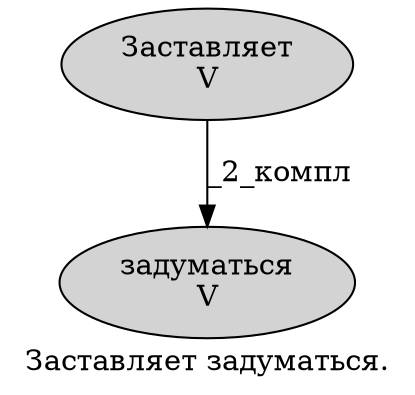digraph SENTENCE_790 {
	graph [label="Заставляет задуматься."]
	node [style=filled]
		0 [label="Заставляет
V" color="" fillcolor=lightgray penwidth=1 shape=ellipse]
		1 [label="задуматься
V" color="" fillcolor=lightgray penwidth=1 shape=ellipse]
			0 -> 1 [label="_2_компл"]
}